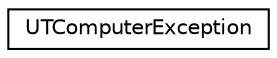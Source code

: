 digraph "Graphical Class Hierarchy"
{
  edge [fontname="Helvetica",fontsize="10",labelfontname="Helvetica",labelfontsize="10"];
  node [fontname="Helvetica",fontsize="10",shape=record];
  rankdir="LR";
  Node1 [label="UTComputerException",height=0.2,width=0.4,color="black", fillcolor="white", style="filled",URL="$class_u_t_computer_exception.html"];
}
